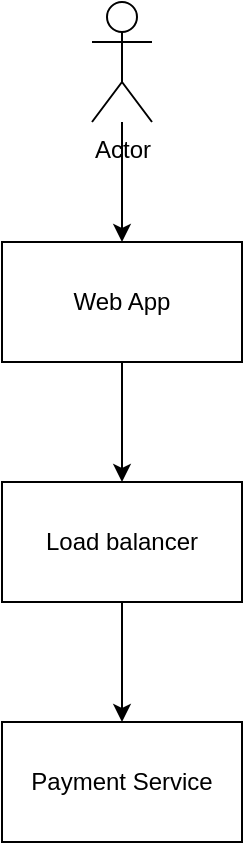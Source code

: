 <mxfile version="23.1.1" type="github">
  <diagram name="Page-1" id="JJwD-la2Kz4rcNzDOmXE">
    <mxGraphModel dx="1434" dy="746" grid="1" gridSize="10" guides="1" tooltips="1" connect="1" arrows="1" fold="1" page="1" pageScale="1" pageWidth="827" pageHeight="1169" math="0" shadow="0">
      <root>
        <mxCell id="0" />
        <mxCell id="1" parent="0" />
        <mxCell id="bjYdS-ex-IDbYad80Igs-5" value="" style="edgeStyle=orthogonalEdgeStyle;rounded=0;orthogonalLoop=1;jettySize=auto;html=1;" edge="1" parent="1" source="bjYdS-ex-IDbYad80Igs-1" target="bjYdS-ex-IDbYad80Igs-2">
          <mxGeometry relative="1" as="geometry" />
        </mxCell>
        <mxCell id="bjYdS-ex-IDbYad80Igs-1" value="Actor" style="shape=umlActor;verticalLabelPosition=bottom;verticalAlign=top;html=1;outlineConnect=0;" vertex="1" parent="1">
          <mxGeometry x="399" y="30" width="30" height="60" as="geometry" />
        </mxCell>
        <mxCell id="bjYdS-ex-IDbYad80Igs-9" value="" style="edgeStyle=orthogonalEdgeStyle;rounded=0;orthogonalLoop=1;jettySize=auto;html=1;" edge="1" parent="1" source="bjYdS-ex-IDbYad80Igs-2" target="bjYdS-ex-IDbYad80Igs-7">
          <mxGeometry relative="1" as="geometry" />
        </mxCell>
        <mxCell id="bjYdS-ex-IDbYad80Igs-2" value="Web App&lt;br&gt;" style="rounded=0;whiteSpace=wrap;html=1;" vertex="1" parent="1">
          <mxGeometry x="354" y="150" width="120" height="60" as="geometry" />
        </mxCell>
        <mxCell id="bjYdS-ex-IDbYad80Igs-6" value="Payment Service" style="rounded=0;whiteSpace=wrap;html=1;" vertex="1" parent="1">
          <mxGeometry x="354" y="390" width="120" height="60" as="geometry" />
        </mxCell>
        <mxCell id="bjYdS-ex-IDbYad80Igs-10" value="" style="edgeStyle=orthogonalEdgeStyle;rounded=0;orthogonalLoop=1;jettySize=auto;html=1;" edge="1" parent="1" source="bjYdS-ex-IDbYad80Igs-7" target="bjYdS-ex-IDbYad80Igs-6">
          <mxGeometry relative="1" as="geometry" />
        </mxCell>
        <mxCell id="bjYdS-ex-IDbYad80Igs-7" value="Load balancer" style="rounded=0;whiteSpace=wrap;html=1;" vertex="1" parent="1">
          <mxGeometry x="354" y="270" width="120" height="60" as="geometry" />
        </mxCell>
      </root>
    </mxGraphModel>
  </diagram>
</mxfile>
